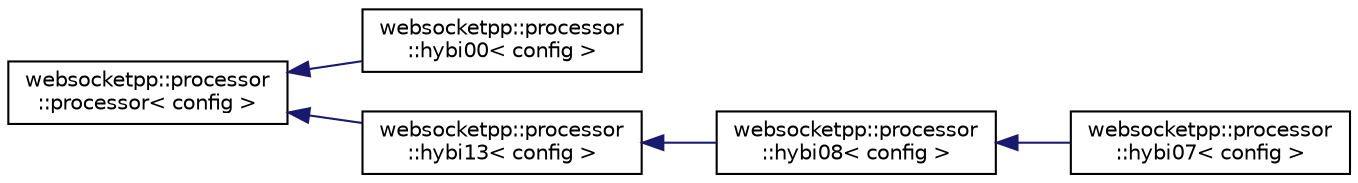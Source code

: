 digraph "Graphical Class Hierarchy"
{
  edge [fontname="Helvetica",fontsize="10",labelfontname="Helvetica",labelfontsize="10"];
  node [fontname="Helvetica",fontsize="10",shape=record];
  rankdir="LR";
  Node0 [label="websocketpp::processor\l::processor\< config \>",height=0.2,width=0.4,color="black", fillcolor="white", style="filled",URL="$classwebsocketpp_1_1processor_1_1processor.html",tooltip="WebSocket protocol processor abstract base class. "];
  Node0 -> Node1 [dir="back",color="midnightblue",fontsize="10",style="solid",fontname="Helvetica"];
  Node1 [label="websocketpp::processor\l::hybi00\< config \>",height=0.2,width=0.4,color="black", fillcolor="white", style="filled",URL="$classwebsocketpp_1_1processor_1_1hybi00.html",tooltip="Processor for Hybi Draft version 00. "];
  Node0 -> Node2 [dir="back",color="midnightblue",fontsize="10",style="solid",fontname="Helvetica"];
  Node2 [label="websocketpp::processor\l::hybi13\< config \>",height=0.2,width=0.4,color="black", fillcolor="white", style="filled",URL="$classwebsocketpp_1_1processor_1_1hybi13.html",tooltip="Processor for Hybi version 13 (RFC6455) "];
  Node2 -> Node3 [dir="back",color="midnightblue",fontsize="10",style="solid",fontname="Helvetica"];
  Node3 [label="websocketpp::processor\l::hybi08\< config \>",height=0.2,width=0.4,color="black", fillcolor="white", style="filled",URL="$classwebsocketpp_1_1processor_1_1hybi08.html",tooltip="Processor for Hybi Draft version 08. "];
  Node3 -> Node4 [dir="back",color="midnightblue",fontsize="10",style="solid",fontname="Helvetica"];
  Node4 [label="websocketpp::processor\l::hybi07\< config \>",height=0.2,width=0.4,color="black", fillcolor="white", style="filled",URL="$classwebsocketpp_1_1processor_1_1hybi07.html",tooltip="Processor for Hybi Draft version 07. "];
}
